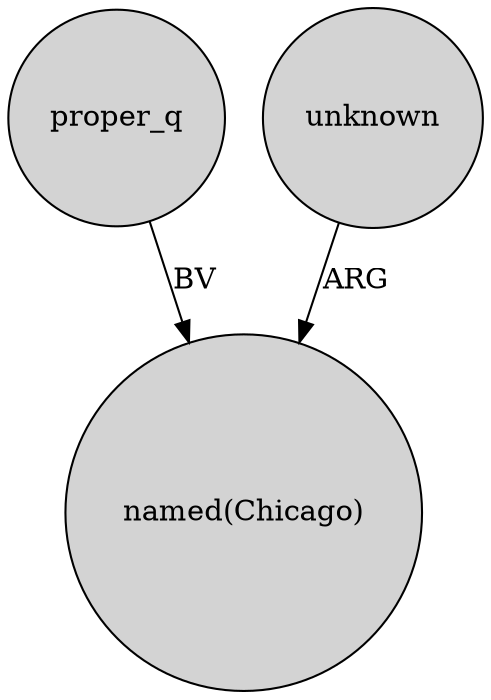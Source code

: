 digraph {
	node [shape=circle style=filled]
	proper_q -> "named(Chicago)" [label=BV]
	unknown -> "named(Chicago)" [label=ARG]
}
